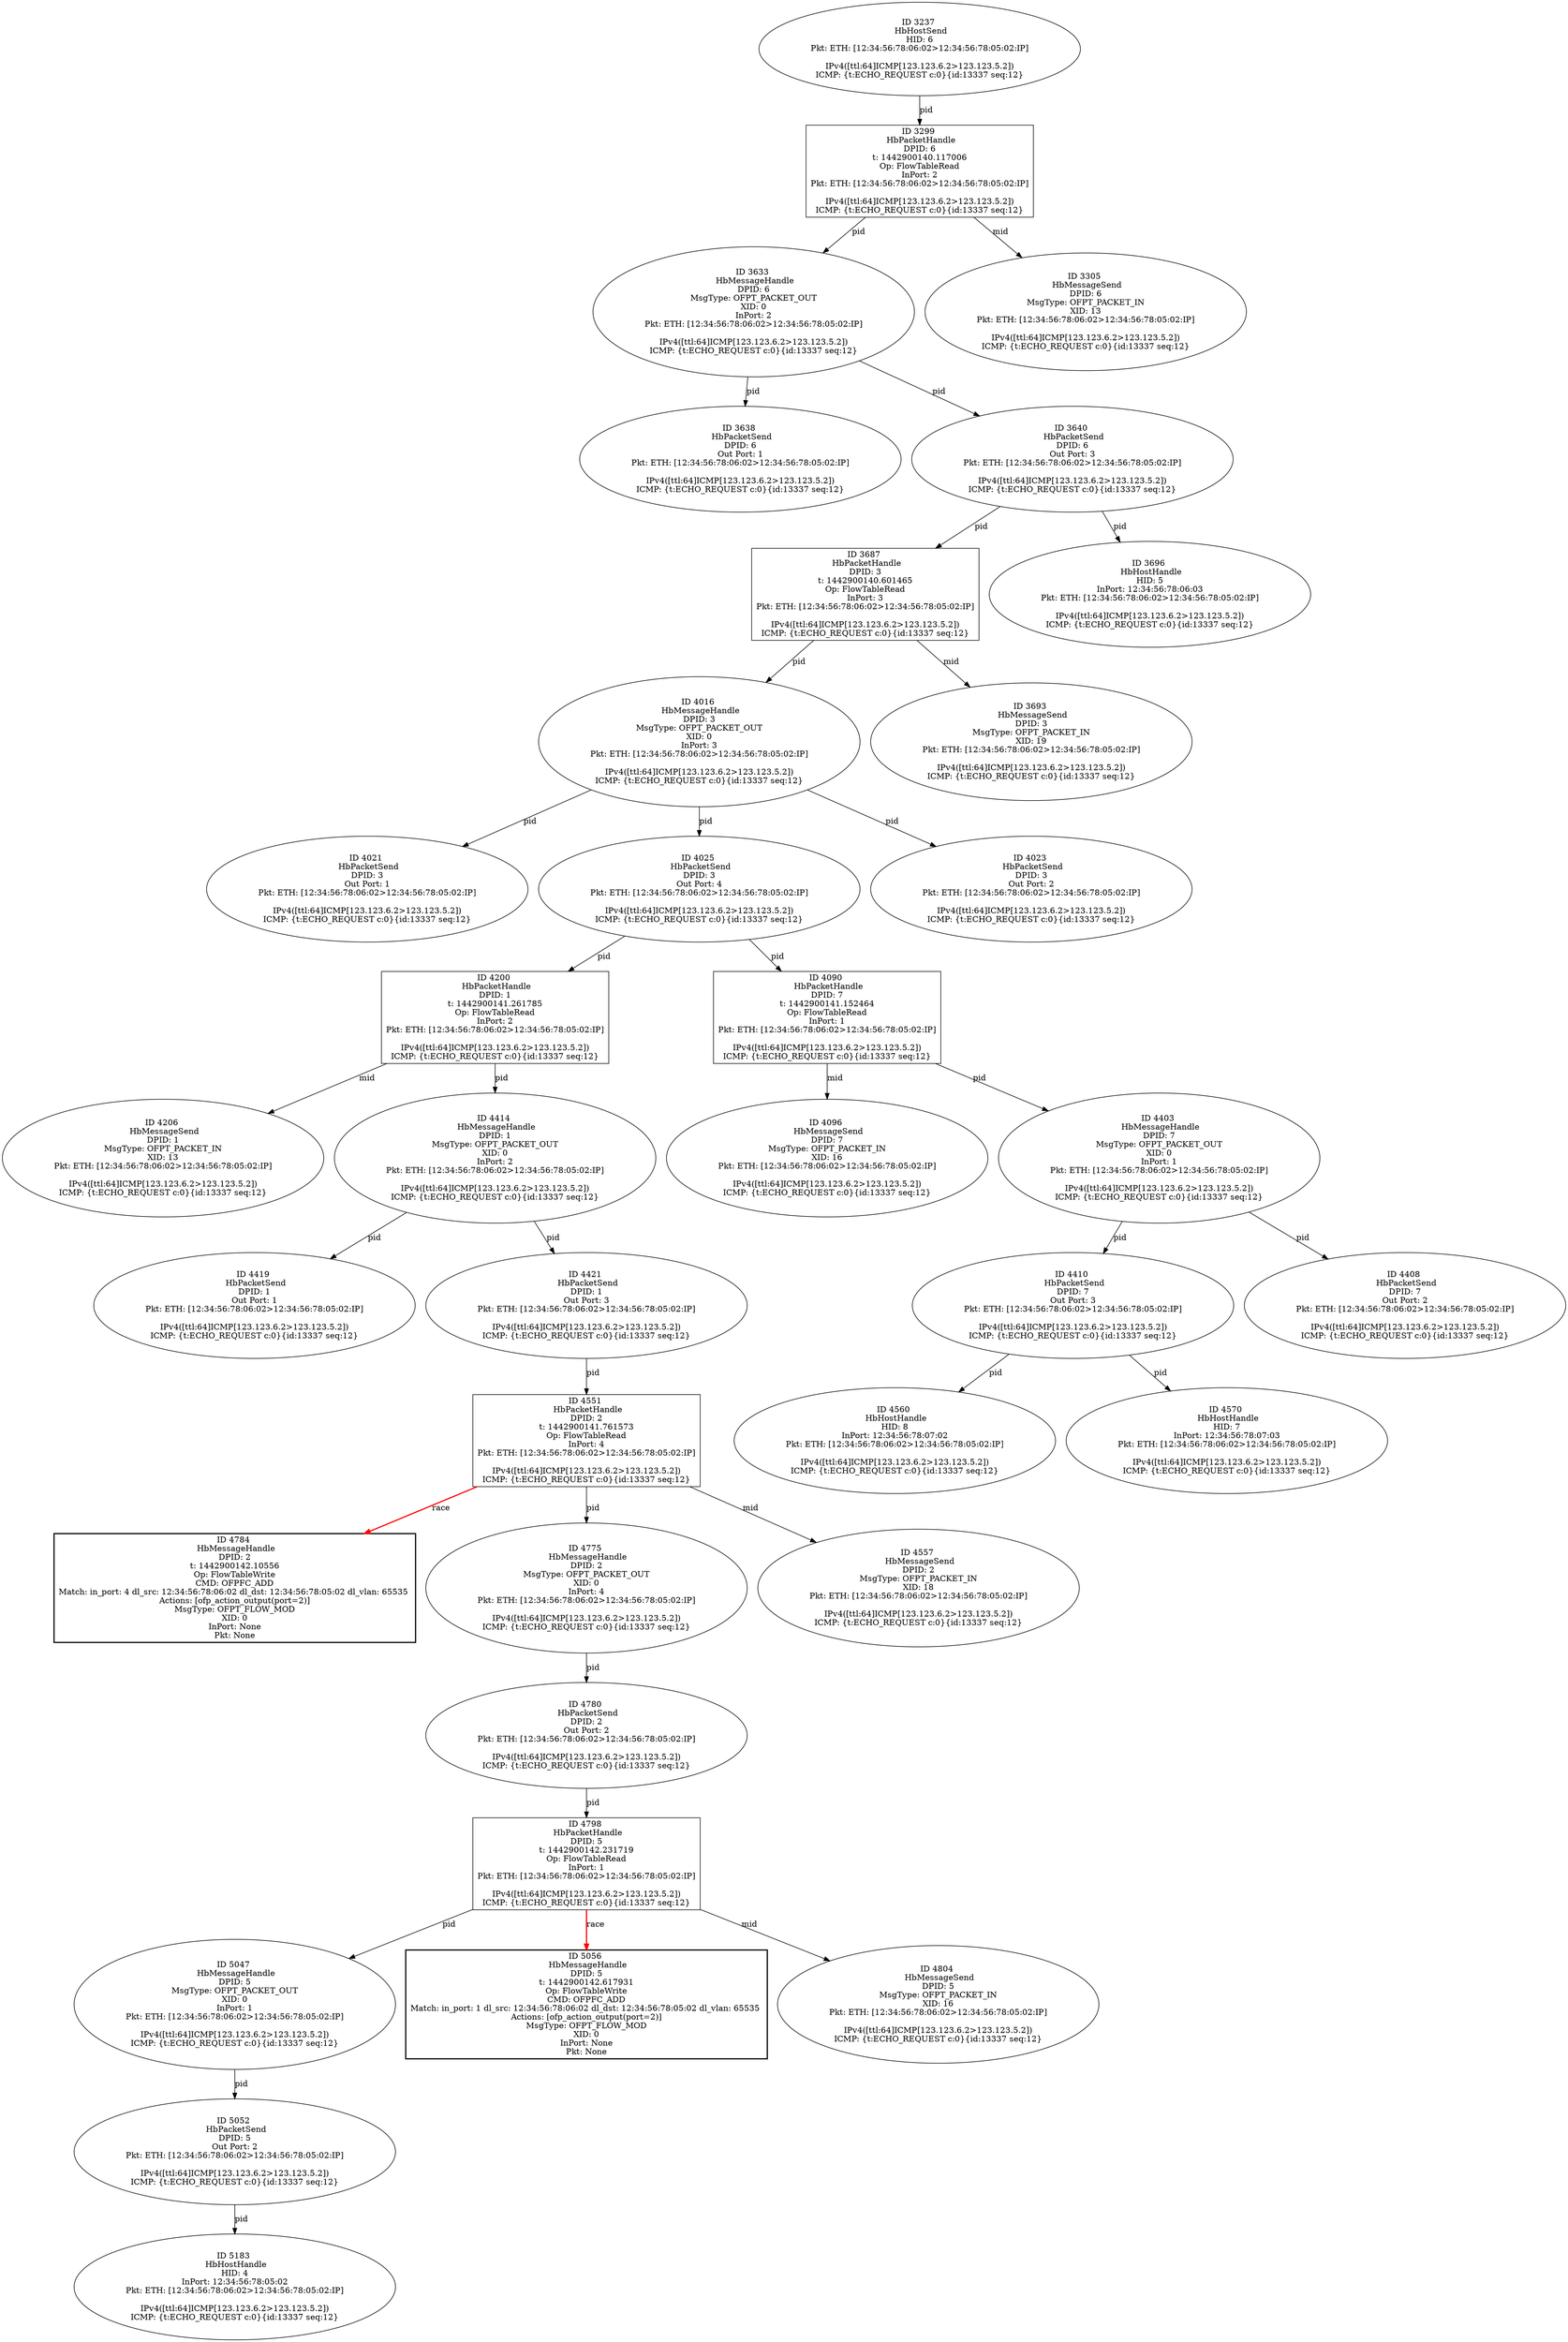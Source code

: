 strict digraph G {
4096 [shape=oval, event=<hb_events.HbMessageSend object at 0x10867fa50>, label="ID 4096 
 HbMessageSend
DPID: 7
MsgType: OFPT_PACKET_IN
XID: 16
Pkt: ETH: [12:34:56:78:06:02>12:34:56:78:05:02:IP]

IPv4([ttl:64]ICMP[123.123.6.2>123.123.5.2])
ICMP: {t:ECHO_REQUEST c:0}{id:13337 seq:12}"];
4784 [shape=box, style=bold, event=<hb_events.HbMessageHandle object at 0x108a73210>, label="ID 4784 
 HbMessageHandle
DPID: 2
t: 1442900142.10556
Op: FlowTableWrite
CMD: OFPFC_ADD
Match: in_port: 4 dl_src: 12:34:56:78:06:02 dl_dst: 12:34:56:78:05:02 dl_vlan: 65535 
Actions: [ofp_action_output(port=2)]
MsgType: OFPT_FLOW_MOD
XID: 0
InPort: None
Pkt: None"];
3237 [shape=oval, event=<hb_events.HbHostSend object at 0x1082bb750>, label="ID 3237 
 HbHostSend
HID: 6
Pkt: ETH: [12:34:56:78:06:02>12:34:56:78:05:02:IP]

IPv4([ttl:64]ICMP[123.123.6.2>123.123.5.2])
ICMP: {t:ECHO_REQUEST c:0}{id:13337 seq:12}"];
4775 [shape=oval, event=<hb_events.HbMessageHandle object at 0x108a62ad0>, label="ID 4775 
 HbMessageHandle
DPID: 2
MsgType: OFPT_PACKET_OUT
XID: 0
InPort: 4
Pkt: ETH: [12:34:56:78:06:02>12:34:56:78:05:02:IP]

IPv4([ttl:64]ICMP[123.123.6.2>123.123.5.2])
ICMP: {t:ECHO_REQUEST c:0}{id:13337 seq:12}"];
4780 [shape=oval, event=<hb_events.HbPacketSend object at 0x108a53310>, label="ID 4780 
 HbPacketSend
DPID: 2
Out Port: 2
Pkt: ETH: [12:34:56:78:06:02>12:34:56:78:05:02:IP]

IPv4([ttl:64]ICMP[123.123.6.2>123.123.5.2])
ICMP: {t:ECHO_REQUEST c:0}{id:13337 seq:12}"];
4016 [shape=oval, event=<hb_events.HbMessageHandle object at 0x108643950>, label="ID 4016 
 HbMessageHandle
DPID: 3
MsgType: OFPT_PACKET_OUT
XID: 0
InPort: 3
Pkt: ETH: [12:34:56:78:06:02>12:34:56:78:05:02:IP]

IPv4([ttl:64]ICMP[123.123.6.2>123.123.5.2])
ICMP: {t:ECHO_REQUEST c:0}{id:13337 seq:12}"];
3633 [shape=oval, event=<hb_events.HbMessageHandle object at 0x108484b90>, label="ID 3633 
 HbMessageHandle
DPID: 6
MsgType: OFPT_PACKET_OUT
XID: 0
InPort: 2
Pkt: ETH: [12:34:56:78:06:02>12:34:56:78:05:02:IP]

IPv4([ttl:64]ICMP[123.123.6.2>123.123.5.2])
ICMP: {t:ECHO_REQUEST c:0}{id:13337 seq:12}"];
4403 [shape=oval, event=<hb_events.HbMessageHandle object at 0x108876190>, label="ID 4403 
 HbMessageHandle
DPID: 7
MsgType: OFPT_PACKET_OUT
XID: 0
InPort: 1
Pkt: ETH: [12:34:56:78:06:02>12:34:56:78:05:02:IP]

IPv4([ttl:64]ICMP[123.123.6.2>123.123.5.2])
ICMP: {t:ECHO_REQUEST c:0}{id:13337 seq:12}"];
4021 [shape=oval, event=<hb_events.HbPacketSend object at 0x1086373d0>, label="ID 4021 
 HbPacketSend
DPID: 3
Out Port: 1
Pkt: ETH: [12:34:56:78:06:02>12:34:56:78:05:02:IP]

IPv4([ttl:64]ICMP[123.123.6.2>123.123.5.2])
ICMP: {t:ECHO_REQUEST c:0}{id:13337 seq:12}"];
3638 [shape=oval, event=<hb_events.HbPacketSend object at 0x108478f50>, label="ID 3638 
 HbPacketSend
DPID: 6
Out Port: 1
Pkt: ETH: [12:34:56:78:06:02>12:34:56:78:05:02:IP]

IPv4([ttl:64]ICMP[123.123.6.2>123.123.5.2])
ICMP: {t:ECHO_REQUEST c:0}{id:13337 seq:12}"];
5047 [shape=oval, event=<hb_events.HbMessageHandle object at 0x108c0e9d0>, label="ID 5047 
 HbMessageHandle
DPID: 5
MsgType: OFPT_PACKET_OUT
XID: 0
InPort: 1
Pkt: ETH: [12:34:56:78:06:02>12:34:56:78:05:02:IP]

IPv4([ttl:64]ICMP[123.123.6.2>123.123.5.2])
ICMP: {t:ECHO_REQUEST c:0}{id:13337 seq:12}"];
3640 [shape=oval, event=<hb_events.HbPacketSend object at 0x10848b1d0>, label="ID 3640 
 HbPacketSend
DPID: 6
Out Port: 3
Pkt: ETH: [12:34:56:78:06:02>12:34:56:78:05:02:IP]

IPv4([ttl:64]ICMP[123.123.6.2>123.123.5.2])
ICMP: {t:ECHO_REQUEST c:0}{id:13337 seq:12}"];
4025 [shape=oval, event=<hb_events.HbPacketSend object at 0x1086371d0>, label="ID 4025 
 HbPacketSend
DPID: 3
Out Port: 4
Pkt: ETH: [12:34:56:78:06:02>12:34:56:78:05:02:IP]

IPv4([ttl:64]ICMP[123.123.6.2>123.123.5.2])
ICMP: {t:ECHO_REQUEST c:0}{id:13337 seq:12}"];
4410 [shape=oval, event=<hb_events.HbPacketSend object at 0x1088624d0>, label="ID 4410 
 HbPacketSend
DPID: 7
Out Port: 3
Pkt: ETH: [12:34:56:78:06:02>12:34:56:78:05:02:IP]

IPv4([ttl:64]ICMP[123.123.6.2>123.123.5.2])
ICMP: {t:ECHO_REQUEST c:0}{id:13337 seq:12}"];
5052 [shape=oval, event=<hb_events.HbPacketSend object at 0x108c0ec50>, label="ID 5052 
 HbPacketSend
DPID: 5
Out Port: 2
Pkt: ETH: [12:34:56:78:06:02>12:34:56:78:05:02:IP]

IPv4([ttl:64]ICMP[123.123.6.2>123.123.5.2])
ICMP: {t:ECHO_REQUEST c:0}{id:13337 seq:12}"];
4798 [shape=box, event=<hb_events.HbPacketHandle object at 0x108a33250>, label="ID 4798 
 HbPacketHandle
DPID: 5
t: 1442900142.231719
Op: FlowTableRead
InPort: 1
Pkt: ETH: [12:34:56:78:06:02>12:34:56:78:05:02:IP]

IPv4([ttl:64]ICMP[123.123.6.2>123.123.5.2])
ICMP: {t:ECHO_REQUEST c:0}{id:13337 seq:12}"];
5183 [shape=oval, event=<hb_events.HbHostHandle object at 0x108d30350>, label="ID 5183 
 HbHostHandle
HID: 4
InPort: 12:34:56:78:05:02
Pkt: ETH: [12:34:56:78:06:02>12:34:56:78:05:02:IP]

IPv4([ttl:64]ICMP[123.123.6.2>123.123.5.2])
ICMP: {t:ECHO_REQUEST c:0}{id:13337 seq:12}"];
5056 [shape=box, style=bold, event=<hb_events.HbMessageHandle object at 0x108c55890>, label="ID 5056 
 HbMessageHandle
DPID: 5
t: 1442900142.617931
Op: FlowTableWrite
CMD: OFPFC_ADD
Match: in_port: 1 dl_src: 12:34:56:78:06:02 dl_dst: 12:34:56:78:05:02 dl_vlan: 65535 
Actions: [ofp_action_output(port=2)]
MsgType: OFPT_FLOW_MOD
XID: 0
InPort: None
Pkt: None"];
4419 [shape=oval, event=<hb_events.HbPacketSend object at 0x108883810>, label="ID 4419 
 HbPacketSend
DPID: 1
Out Port: 1
Pkt: ETH: [12:34:56:78:06:02>12:34:56:78:05:02:IP]

IPv4([ttl:64]ICMP[123.123.6.2>123.123.5.2])
ICMP: {t:ECHO_REQUEST c:0}{id:13337 seq:12}"];
4804 [shape=oval, event=<hb_events.HbMessageSend object at 0x108a81050>, label="ID 4804 
 HbMessageSend
DPID: 5
MsgType: OFPT_PACKET_IN
XID: 16
Pkt: ETH: [12:34:56:78:06:02>12:34:56:78:05:02:IP]

IPv4([ttl:64]ICMP[123.123.6.2>123.123.5.2])
ICMP: {t:ECHO_REQUEST c:0}{id:13337 seq:12}"];
4421 [shape=oval, event=<hb_events.HbPacketSend object at 0x108883a50>, label="ID 4421 
 HbPacketSend
DPID: 1
Out Port: 3
Pkt: ETH: [12:34:56:78:06:02>12:34:56:78:05:02:IP]

IPv4([ttl:64]ICMP[123.123.6.2>123.123.5.2])
ICMP: {t:ECHO_REQUEST c:0}{id:13337 seq:12}"];
4551 [shape=box, event=<hb_events.HbPacketHandle object at 0x108917350>, label="ID 4551 
 HbPacketHandle
DPID: 2
t: 1442900141.761573
Op: FlowTableRead
InPort: 4
Pkt: ETH: [12:34:56:78:06:02>12:34:56:78:05:02:IP]

IPv4([ttl:64]ICMP[123.123.6.2>123.123.5.2])
ICMP: {t:ECHO_REQUEST c:0}{id:13337 seq:12}"];
4023 [shape=oval, event=<hb_events.HbPacketSend object at 0x108637110>, label="ID 4023 
 HbPacketSend
DPID: 3
Out Port: 2
Pkt: ETH: [12:34:56:78:06:02>12:34:56:78:05:02:IP]

IPv4([ttl:64]ICMP[123.123.6.2>123.123.5.2])
ICMP: {t:ECHO_REQUEST c:0}{id:13337 seq:12}"];
4557 [shape=oval, event=<hb_events.HbMessageSend object at 0x10892d910>, label="ID 4557 
 HbMessageSend
DPID: 2
MsgType: OFPT_PACKET_IN
XID: 18
Pkt: ETH: [12:34:56:78:06:02>12:34:56:78:05:02:IP]

IPv4([ttl:64]ICMP[123.123.6.2>123.123.5.2])
ICMP: {t:ECHO_REQUEST c:0}{id:13337 seq:12}"];
4560 [shape=oval, event=<hb_events.HbHostHandle object at 0x10892d850>, label="ID 4560 
 HbHostHandle
HID: 8
InPort: 12:34:56:78:07:02
Pkt: ETH: [12:34:56:78:06:02>12:34:56:78:05:02:IP]

IPv4([ttl:64]ICMP[123.123.6.2>123.123.5.2])
ICMP: {t:ECHO_REQUEST c:0}{id:13337 seq:12}"];
4408 [shape=oval, event=<hb_events.HbPacketSend object at 0x108862290>, label="ID 4408 
 HbPacketSend
DPID: 7
Out Port: 2
Pkt: ETH: [12:34:56:78:06:02>12:34:56:78:05:02:IP]

IPv4([ttl:64]ICMP[123.123.6.2>123.123.5.2])
ICMP: {t:ECHO_REQUEST c:0}{id:13337 seq:12}"];
4570 [shape=oval, event=<hb_events.HbHostHandle object at 0x1089361d0>, label="ID 4570 
 HbHostHandle
HID: 7
InPort: 12:34:56:78:07:03
Pkt: ETH: [12:34:56:78:06:02>12:34:56:78:05:02:IP]

IPv4([ttl:64]ICMP[123.123.6.2>123.123.5.2])
ICMP: {t:ECHO_REQUEST c:0}{id:13337 seq:12}"];
3299 [shape=box, event=<hb_events.HbPacketHandle object at 0x1082fb290>, label="ID 3299 
 HbPacketHandle
DPID: 6
t: 1442900140.117006
Op: FlowTableRead
InPort: 2
Pkt: ETH: [12:34:56:78:06:02>12:34:56:78:05:02:IP]

IPv4([ttl:64]ICMP[123.123.6.2>123.123.5.2])
ICMP: {t:ECHO_REQUEST c:0}{id:13337 seq:12}"];
3687 [shape=box, event=<hb_events.HbPacketHandle object at 0x1084a5790>, label="ID 3687 
 HbPacketHandle
DPID: 3
t: 1442900140.601465
Op: FlowTableRead
InPort: 3
Pkt: ETH: [12:34:56:78:06:02>12:34:56:78:05:02:IP]

IPv4([ttl:64]ICMP[123.123.6.2>123.123.5.2])
ICMP: {t:ECHO_REQUEST c:0}{id:13337 seq:12}"];
4200 [shape=box, event=<hb_events.HbPacketHandle object at 0x108733650>, label="ID 4200 
 HbPacketHandle
DPID: 1
t: 1442900141.261785
Op: FlowTableRead
InPort: 2
Pkt: ETH: [12:34:56:78:06:02>12:34:56:78:05:02:IP]

IPv4([ttl:64]ICMP[123.123.6.2>123.123.5.2])
ICMP: {t:ECHO_REQUEST c:0}{id:13337 seq:12}"];
3305 [shape=oval, event=<hb_events.HbMessageSend object at 0x1083160d0>, label="ID 3305 
 HbMessageSend
DPID: 6
MsgType: OFPT_PACKET_IN
XID: 13
Pkt: ETH: [12:34:56:78:06:02>12:34:56:78:05:02:IP]

IPv4([ttl:64]ICMP[123.123.6.2>123.123.5.2])
ICMP: {t:ECHO_REQUEST c:0}{id:13337 seq:12}"];
3693 [shape=oval, event=<hb_events.HbMessageSend object at 0x1084a5d90>, label="ID 3693 
 HbMessageSend
DPID: 3
MsgType: OFPT_PACKET_IN
XID: 19
Pkt: ETH: [12:34:56:78:06:02>12:34:56:78:05:02:IP]

IPv4([ttl:64]ICMP[123.123.6.2>123.123.5.2])
ICMP: {t:ECHO_REQUEST c:0}{id:13337 seq:12}"];
4206 [shape=oval, event=<hb_events.HbMessageSend object at 0x108741ed0>, label="ID 4206 
 HbMessageSend
DPID: 1
MsgType: OFPT_PACKET_IN
XID: 13
Pkt: ETH: [12:34:56:78:06:02>12:34:56:78:05:02:IP]

IPv4([ttl:64]ICMP[123.123.6.2>123.123.5.2])
ICMP: {t:ECHO_REQUEST c:0}{id:13337 seq:12}"];
3696 [shape=oval, event=<hb_events.HbHostHandle object at 0x10846bd50>, label="ID 3696 
 HbHostHandle
HID: 5
InPort: 12:34:56:78:06:03
Pkt: ETH: [12:34:56:78:06:02>12:34:56:78:05:02:IP]

IPv4([ttl:64]ICMP[123.123.6.2>123.123.5.2])
ICMP: {t:ECHO_REQUEST c:0}{id:13337 seq:12}"];
4414 [shape=oval, event=<hb_events.HbMessageHandle object at 0x1088626d0>, label="ID 4414 
 HbMessageHandle
DPID: 1
MsgType: OFPT_PACKET_OUT
XID: 0
InPort: 2
Pkt: ETH: [12:34:56:78:06:02>12:34:56:78:05:02:IP]

IPv4([ttl:64]ICMP[123.123.6.2>123.123.5.2])
ICMP: {t:ECHO_REQUEST c:0}{id:13337 seq:12}"];
4090 [shape=box, event=<hb_events.HbPacketHandle object at 0x108692150>, label="ID 4090 
 HbPacketHandle
DPID: 7
t: 1442900141.152464
Op: FlowTableRead
InPort: 1
Pkt: ETH: [12:34:56:78:06:02>12:34:56:78:05:02:IP]

IPv4([ttl:64]ICMP[123.123.6.2>123.123.5.2])
ICMP: {t:ECHO_REQUEST c:0}{id:13337 seq:12}"];
3237 -> 3299  [rel=pid, label=pid];
4775 -> 4780  [rel=pid, label=pid];
4780 -> 4798  [rel=pid, label=pid];
4016 -> 4025  [rel=pid, label=pid];
4016 -> 4021  [rel=pid, label=pid];
4016 -> 4023  [rel=pid, label=pid];
3633 -> 3640  [rel=pid, label=pid];
3633 -> 3638  [rel=pid, label=pid];
4403 -> 4408  [rel=pid, label=pid];
4403 -> 4410  [rel=pid, label=pid];
3640 -> 3696  [rel=pid, label=pid];
3640 -> 3687  [rel=pid, label=pid];
4025 -> 4200  [rel=pid, label=pid];
4025 -> 4090  [rel=pid, label=pid];
4410 -> 4560  [rel=pid, label=pid];
4410 -> 4570  [rel=pid, label=pid];
5052 -> 5183  [rel=pid, label=pid];
4798 -> 5056  [harmful=True, color=red, style=bold, rel=race, label=race];
4798 -> 4804  [rel=mid, label=mid];
4798 -> 5047  [rel=pid, label=pid];
4421 -> 4551  [rel=pid, label=pid];
4551 -> 4784  [harmful=True, color=red, style=bold, rel=race, label=race];
4551 -> 4557  [rel=mid, label=mid];
4551 -> 4775  [rel=pid, label=pid];
5047 -> 5052  [rel=pid, label=pid];
3299 -> 3305  [rel=mid, label=mid];
3299 -> 3633  [rel=pid, label=pid];
3687 -> 4016  [rel=pid, label=pid];
3687 -> 3693  [rel=mid, label=mid];
4200 -> 4206  [rel=mid, label=mid];
4200 -> 4414  [rel=pid, label=pid];
4414 -> 4419  [rel=pid, label=pid];
4414 -> 4421  [rel=pid, label=pid];
4090 -> 4096  [rel=mid, label=mid];
4090 -> 4403  [rel=pid, label=pid];
}
